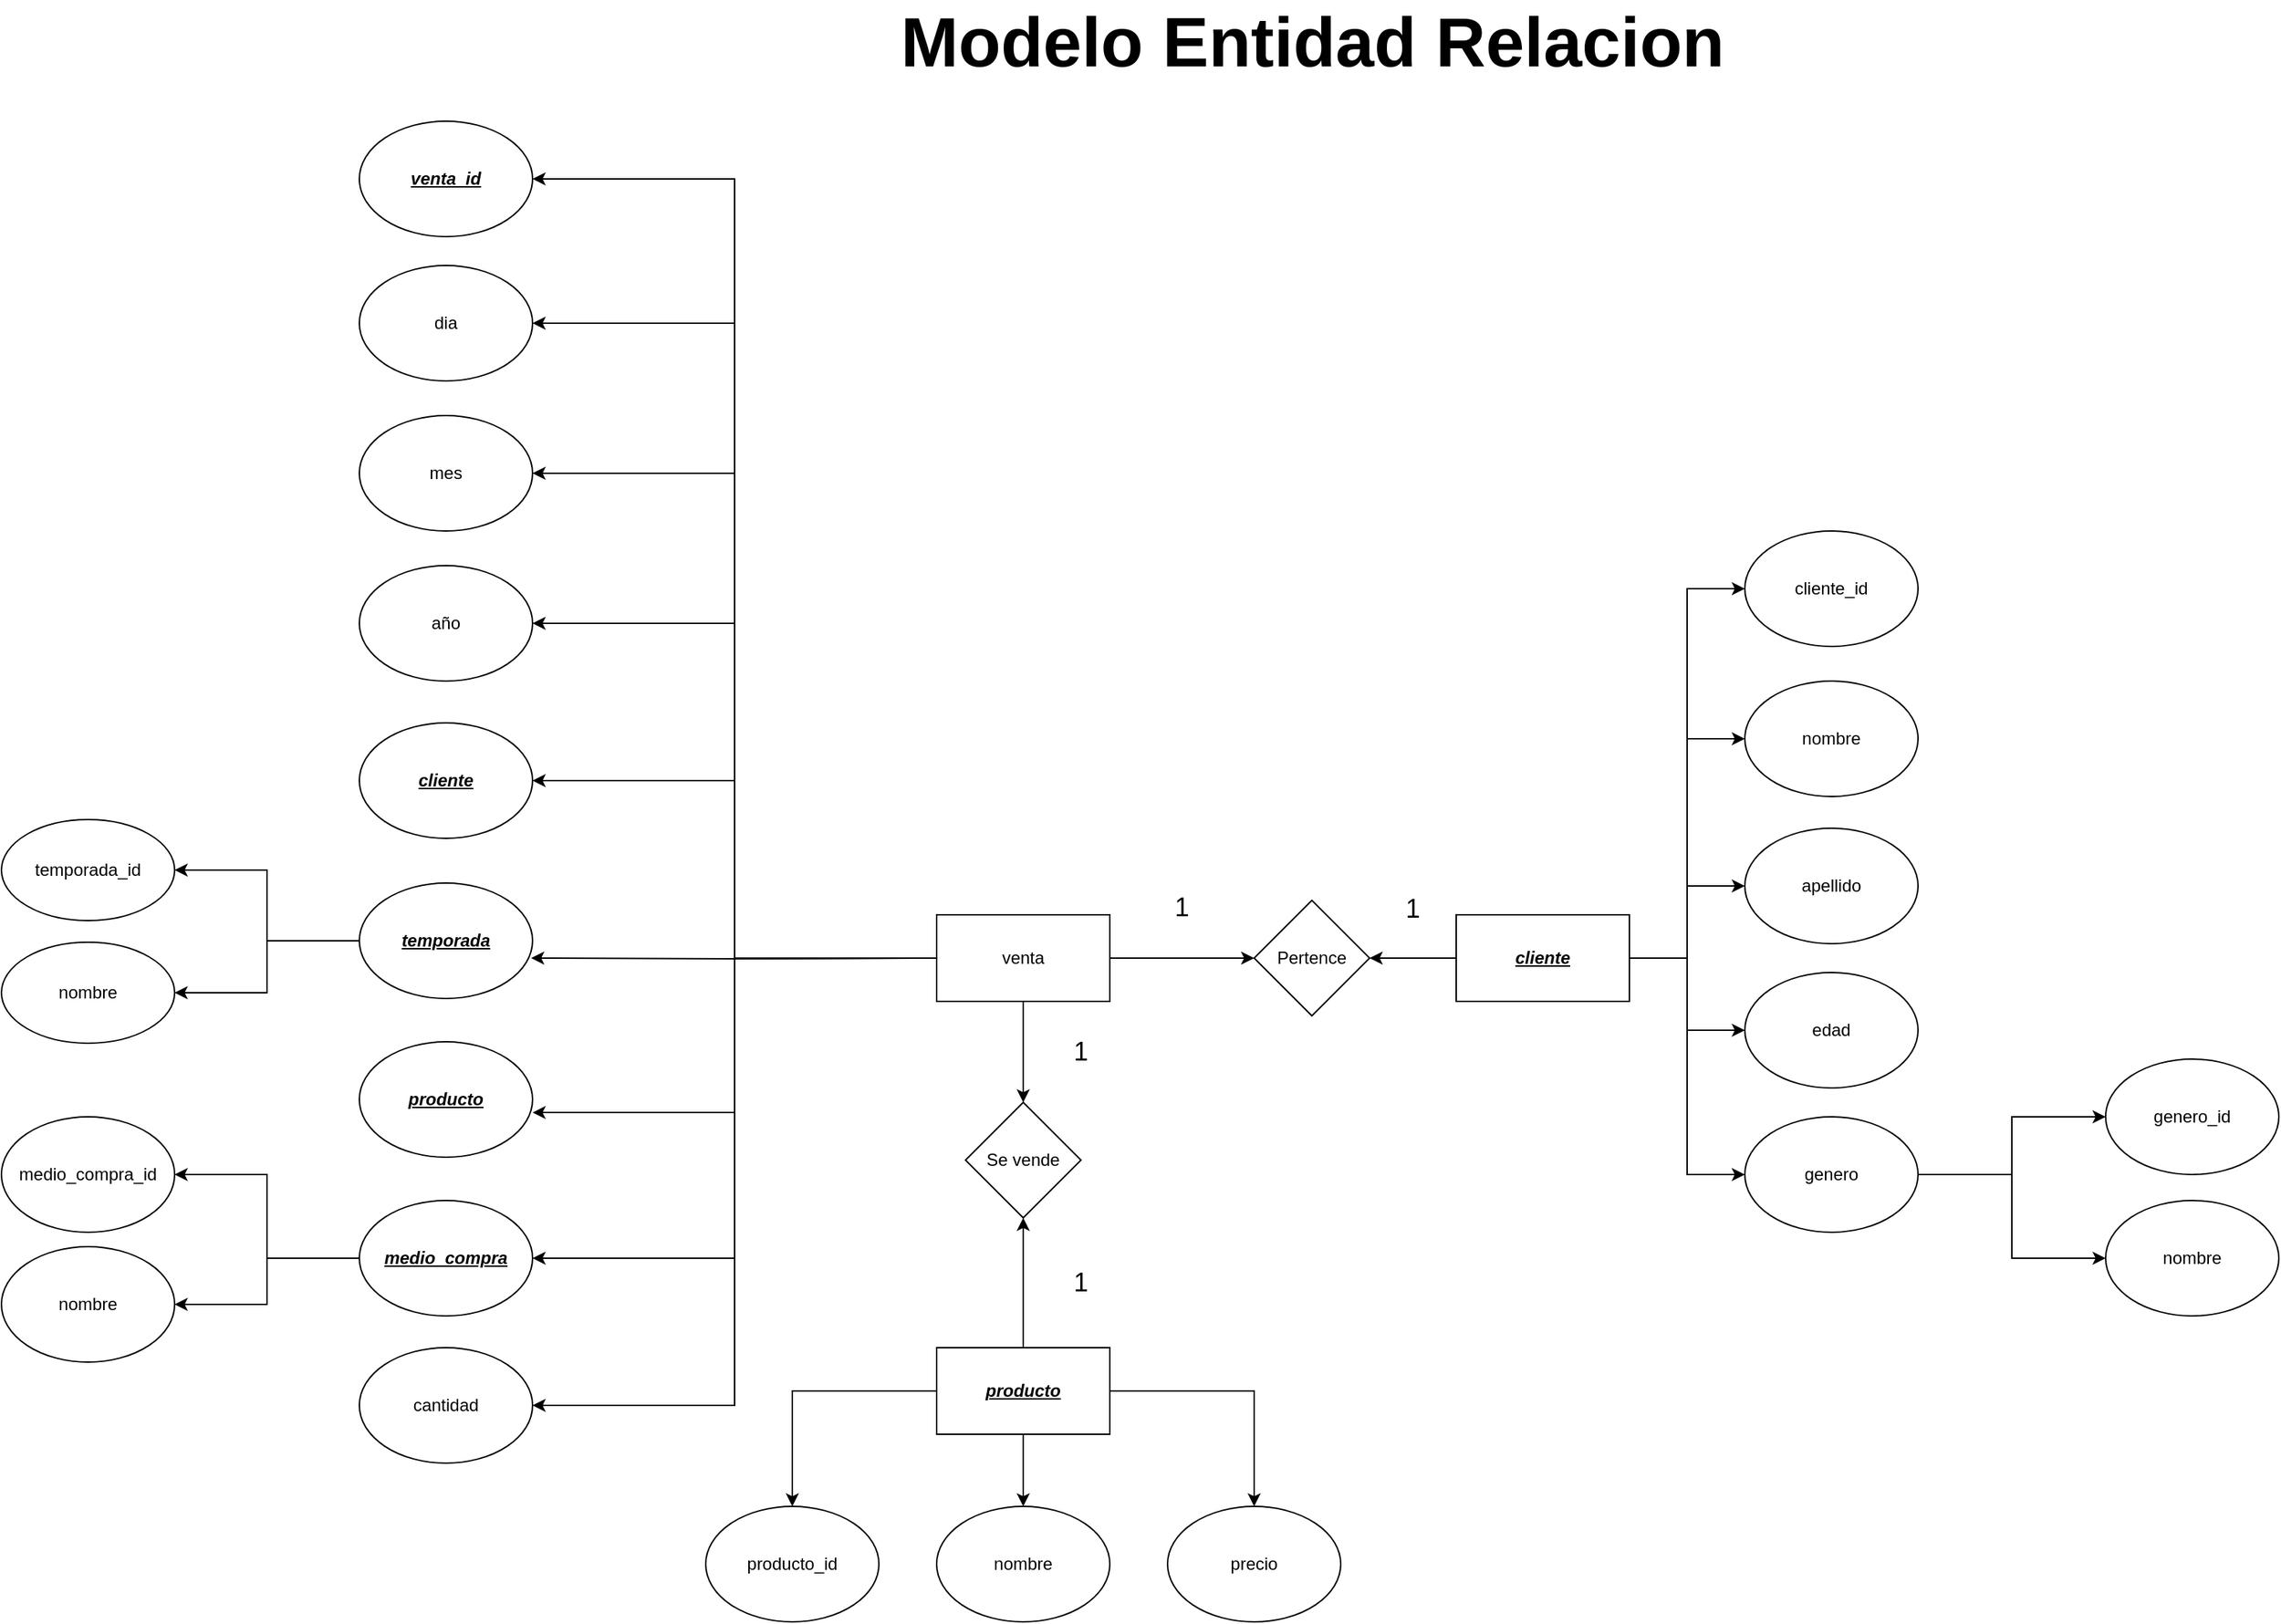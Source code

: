 <mxfile version="21.0.1" type="device"><diagram name="Página-1" id="4B7jsegDkQoIAptQhuto"><mxGraphModel dx="2620" dy="2154" grid="1" gridSize="10" guides="1" tooltips="1" connect="1" arrows="1" fold="1" page="1" pageScale="1" pageWidth="827" pageHeight="1169" math="0" shadow="0"><root><mxCell id="0"/><mxCell id="1" parent="0"/><mxCell id="s1L3bwV6UVv4ZAlvz7tV-20" value="" style="edgeStyle=orthogonalEdgeStyle;rounded=0;orthogonalLoop=1;jettySize=auto;html=1;entryX=1;entryY=0.5;entryDx=0;entryDy=0;" edge="1" parent="1" target="s1L3bwV6UVv4ZAlvz7tV-21"><mxGeometry relative="1" as="geometry"><mxPoint x="440" y="420" as="sourcePoint"/><mxPoint x="230" y="420" as="targetPoint"/></mxGeometry></mxCell><mxCell id="s1L3bwV6UVv4ZAlvz7tV-28" value="" style="edgeStyle=orthogonalEdgeStyle;rounded=0;orthogonalLoop=1;jettySize=auto;html=1;entryX=0.992;entryY=0.65;entryDx=0;entryDy=0;entryPerimeter=0;" edge="1" parent="1" target="s1L3bwV6UVv4ZAlvz7tV-23"><mxGeometry relative="1" as="geometry"><mxPoint x="440" y="420" as="sourcePoint"/><mxPoint x="250" y="490" as="targetPoint"/></mxGeometry></mxCell><mxCell id="s1L3bwV6UVv4ZAlvz7tV-21" value="año" style="ellipse;whiteSpace=wrap;html=1;" vertex="1" parent="1"><mxGeometry x="40" y="148" width="120" height="80" as="geometry"/></mxCell><mxCell id="s1L3bwV6UVv4ZAlvz7tV-84" style="edgeStyle=orthogonalEdgeStyle;rounded=0;orthogonalLoop=1;jettySize=auto;html=1;" edge="1" parent="1" source="s1L3bwV6UVv4ZAlvz7tV-23" target="s1L3bwV6UVv4ZAlvz7tV-81"><mxGeometry relative="1" as="geometry"/></mxCell><mxCell id="s1L3bwV6UVv4ZAlvz7tV-85" style="edgeStyle=orthogonalEdgeStyle;rounded=0;orthogonalLoop=1;jettySize=auto;html=1;entryX=1;entryY=0.5;entryDx=0;entryDy=0;" edge="1" parent="1" source="s1L3bwV6UVv4ZAlvz7tV-23" target="s1L3bwV6UVv4ZAlvz7tV-77"><mxGeometry relative="1" as="geometry"/></mxCell><mxCell id="s1L3bwV6UVv4ZAlvz7tV-23" value="&lt;b&gt;&lt;u&gt;&lt;i&gt;temporada&lt;/i&gt;&lt;/u&gt;&lt;/b&gt;" style="ellipse;whiteSpace=wrap;html=1;" vertex="1" parent="1"><mxGeometry x="40" y="368" width="120" height="80" as="geometry"/></mxCell><mxCell id="s1L3bwV6UVv4ZAlvz7tV-24" value="&lt;u&gt;&lt;b&gt;&lt;i&gt;producto&lt;/i&gt;&lt;/b&gt;&lt;/u&gt;" style="ellipse;whiteSpace=wrap;html=1;" vertex="1" parent="1"><mxGeometry x="40" y="478" width="120" height="80" as="geometry"/></mxCell><mxCell id="s1L3bwV6UVv4ZAlvz7tV-87" value="" style="edgeStyle=orthogonalEdgeStyle;rounded=0;orthogonalLoop=1;jettySize=auto;html=1;" edge="1" parent="1" source="s1L3bwV6UVv4ZAlvz7tV-25" target="s1L3bwV6UVv4ZAlvz7tV-86"><mxGeometry relative="1" as="geometry"/></mxCell><mxCell id="s1L3bwV6UVv4ZAlvz7tV-89" style="edgeStyle=orthogonalEdgeStyle;rounded=0;orthogonalLoop=1;jettySize=auto;html=1;entryX=1;entryY=0.5;entryDx=0;entryDy=0;" edge="1" parent="1" source="s1L3bwV6UVv4ZAlvz7tV-25" target="s1L3bwV6UVv4ZAlvz7tV-88"><mxGeometry relative="1" as="geometry"/></mxCell><mxCell id="s1L3bwV6UVv4ZAlvz7tV-25" value="&lt;b&gt;&lt;u&gt;&lt;i&gt;medio_compra&lt;/i&gt;&lt;/u&gt;&lt;/b&gt;" style="ellipse;whiteSpace=wrap;html=1;" vertex="1" parent="1"><mxGeometry x="40" y="588" width="120" height="80" as="geometry"/></mxCell><mxCell id="s1L3bwV6UVv4ZAlvz7tV-30" value="&lt;u&gt;&lt;b&gt;&lt;i&gt;cliente&lt;/i&gt;&lt;/b&gt;&lt;/u&gt;" style="ellipse;whiteSpace=wrap;html=1;" vertex="1" parent="1"><mxGeometry x="40" y="257" width="120" height="80" as="geometry"/></mxCell><mxCell id="s1L3bwV6UVv4ZAlvz7tV-38" style="edgeStyle=orthogonalEdgeStyle;rounded=0;orthogonalLoop=1;jettySize=auto;html=1;entryX=1;entryY=0.613;entryDx=0;entryDy=0;entryPerimeter=0;" edge="1" parent="1" source="s1L3bwV6UVv4ZAlvz7tV-37" target="s1L3bwV6UVv4ZAlvz7tV-24"><mxGeometry relative="1" as="geometry"/></mxCell><mxCell id="s1L3bwV6UVv4ZAlvz7tV-39" style="edgeStyle=orthogonalEdgeStyle;rounded=0;orthogonalLoop=1;jettySize=auto;html=1;entryX=1;entryY=0.5;entryDx=0;entryDy=0;" edge="1" parent="1" source="s1L3bwV6UVv4ZAlvz7tV-37" target="s1L3bwV6UVv4ZAlvz7tV-30"><mxGeometry relative="1" as="geometry"/></mxCell><mxCell id="s1L3bwV6UVv4ZAlvz7tV-40" style="edgeStyle=orthogonalEdgeStyle;rounded=0;orthogonalLoop=1;jettySize=auto;html=1;entryX=1;entryY=0.5;entryDx=0;entryDy=0;" edge="1" parent="1" source="s1L3bwV6UVv4ZAlvz7tV-37" target="s1L3bwV6UVv4ZAlvz7tV-25"><mxGeometry relative="1" as="geometry"/></mxCell><mxCell id="s1L3bwV6UVv4ZAlvz7tV-42" value="" style="edgeStyle=orthogonalEdgeStyle;rounded=0;orthogonalLoop=1;jettySize=auto;html=1;" edge="1" parent="1" source="s1L3bwV6UVv4ZAlvz7tV-37" target="s1L3bwV6UVv4ZAlvz7tV-41"><mxGeometry relative="1" as="geometry"/></mxCell><mxCell id="s1L3bwV6UVv4ZAlvz7tV-46" value="" style="edgeStyle=orthogonalEdgeStyle;rounded=0;orthogonalLoop=1;jettySize=auto;html=1;" edge="1" parent="1" source="s1L3bwV6UVv4ZAlvz7tV-37" target="s1L3bwV6UVv4ZAlvz7tV-45"><mxGeometry relative="1" as="geometry"/></mxCell><mxCell id="s1L3bwV6UVv4ZAlvz7tV-69" style="edgeStyle=orthogonalEdgeStyle;rounded=0;orthogonalLoop=1;jettySize=auto;html=1;entryX=1;entryY=0.5;entryDx=0;entryDy=0;" edge="1" parent="1" source="s1L3bwV6UVv4ZAlvz7tV-37" target="s1L3bwV6UVv4ZAlvz7tV-68"><mxGeometry relative="1" as="geometry"/></mxCell><mxCell id="s1L3bwV6UVv4ZAlvz7tV-71" style="edgeStyle=orthogonalEdgeStyle;rounded=0;orthogonalLoop=1;jettySize=auto;html=1;entryX=1;entryY=0.5;entryDx=0;entryDy=0;" edge="1" parent="1" source="s1L3bwV6UVv4ZAlvz7tV-37" target="s1L3bwV6UVv4ZAlvz7tV-70"><mxGeometry relative="1" as="geometry"/></mxCell><mxCell id="s1L3bwV6UVv4ZAlvz7tV-99" style="edgeStyle=orthogonalEdgeStyle;rounded=0;orthogonalLoop=1;jettySize=auto;html=1;entryX=1;entryY=0.5;entryDx=0;entryDy=0;" edge="1" parent="1" source="s1L3bwV6UVv4ZAlvz7tV-37" target="s1L3bwV6UVv4ZAlvz7tV-97"><mxGeometry relative="1" as="geometry"/></mxCell><mxCell id="s1L3bwV6UVv4ZAlvz7tV-100" style="edgeStyle=orthogonalEdgeStyle;rounded=0;orthogonalLoop=1;jettySize=auto;html=1;entryX=1;entryY=0.5;entryDx=0;entryDy=0;" edge="1" parent="1" source="s1L3bwV6UVv4ZAlvz7tV-37" target="s1L3bwV6UVv4ZAlvz7tV-98"><mxGeometry relative="1" as="geometry"/></mxCell><mxCell id="s1L3bwV6UVv4ZAlvz7tV-37" value="venta" style="rounded=0;whiteSpace=wrap;html=1;" vertex="1" parent="1"><mxGeometry x="440" y="390" width="120" height="60" as="geometry"/></mxCell><mxCell id="s1L3bwV6UVv4ZAlvz7tV-41" value="Pertence" style="rhombus;whiteSpace=wrap;html=1;rounded=0;" vertex="1" parent="1"><mxGeometry x="660" y="380" width="80" height="80" as="geometry"/></mxCell><mxCell id="s1L3bwV6UVv4ZAlvz7tV-60" style="edgeStyle=orthogonalEdgeStyle;rounded=0;orthogonalLoop=1;jettySize=auto;html=1;entryX=0;entryY=0.5;entryDx=0;entryDy=0;" edge="1" parent="1" source="s1L3bwV6UVv4ZAlvz7tV-43" target="s1L3bwV6UVv4ZAlvz7tV-56"><mxGeometry relative="1" as="geometry"/></mxCell><mxCell id="s1L3bwV6UVv4ZAlvz7tV-61" style="edgeStyle=orthogonalEdgeStyle;rounded=0;orthogonalLoop=1;jettySize=auto;html=1;" edge="1" parent="1" source="s1L3bwV6UVv4ZAlvz7tV-43" target="s1L3bwV6UVv4ZAlvz7tV-57"><mxGeometry relative="1" as="geometry"/></mxCell><mxCell id="s1L3bwV6UVv4ZAlvz7tV-62" style="edgeStyle=orthogonalEdgeStyle;rounded=0;orthogonalLoop=1;jettySize=auto;html=1;" edge="1" parent="1" source="s1L3bwV6UVv4ZAlvz7tV-43" target="s1L3bwV6UVv4ZAlvz7tV-58"><mxGeometry relative="1" as="geometry"/></mxCell><mxCell id="s1L3bwV6UVv4ZAlvz7tV-63" style="edgeStyle=orthogonalEdgeStyle;rounded=0;orthogonalLoop=1;jettySize=auto;html=1;entryX=0;entryY=0.5;entryDx=0;entryDy=0;" edge="1" parent="1" source="s1L3bwV6UVv4ZAlvz7tV-43" target="s1L3bwV6UVv4ZAlvz7tV-59"><mxGeometry relative="1" as="geometry"/></mxCell><mxCell id="s1L3bwV6UVv4ZAlvz7tV-76" style="edgeStyle=orthogonalEdgeStyle;rounded=0;orthogonalLoop=1;jettySize=auto;html=1;entryX=0;entryY=0.5;entryDx=0;entryDy=0;" edge="1" parent="1" source="s1L3bwV6UVv4ZAlvz7tV-43" target="s1L3bwV6UVv4ZAlvz7tV-75"><mxGeometry relative="1" as="geometry"/></mxCell><mxCell id="s1L3bwV6UVv4ZAlvz7tV-91" style="edgeStyle=orthogonalEdgeStyle;rounded=0;orthogonalLoop=1;jettySize=auto;html=1;entryX=1;entryY=0.5;entryDx=0;entryDy=0;" edge="1" parent="1" source="s1L3bwV6UVv4ZAlvz7tV-43" target="s1L3bwV6UVv4ZAlvz7tV-41"><mxGeometry relative="1" as="geometry"/></mxCell><mxCell id="s1L3bwV6UVv4ZAlvz7tV-43" value="&lt;u&gt;&lt;i&gt;&lt;b&gt;cliente&lt;/b&gt;&lt;/i&gt;&lt;/u&gt;" style="whiteSpace=wrap;html=1;rounded=0;" vertex="1" parent="1"><mxGeometry x="800" y="390" width="120" height="60" as="geometry"/></mxCell><mxCell id="s1L3bwV6UVv4ZAlvz7tV-45" value="Se vende" style="rhombus;whiteSpace=wrap;html=1;rounded=0;" vertex="1" parent="1"><mxGeometry x="460" y="520" width="80" height="80" as="geometry"/></mxCell><mxCell id="s1L3bwV6UVv4ZAlvz7tV-52" style="edgeStyle=orthogonalEdgeStyle;rounded=0;orthogonalLoop=1;jettySize=auto;html=1;" edge="1" parent="1" source="s1L3bwV6UVv4ZAlvz7tV-47" target="s1L3bwV6UVv4ZAlvz7tV-49"><mxGeometry relative="1" as="geometry"/></mxCell><mxCell id="s1L3bwV6UVv4ZAlvz7tV-53" style="edgeStyle=orthogonalEdgeStyle;rounded=0;orthogonalLoop=1;jettySize=auto;html=1;entryX=0.5;entryY=0;entryDx=0;entryDy=0;" edge="1" parent="1" source="s1L3bwV6UVv4ZAlvz7tV-47" target="s1L3bwV6UVv4ZAlvz7tV-50"><mxGeometry relative="1" as="geometry"/></mxCell><mxCell id="s1L3bwV6UVv4ZAlvz7tV-54" style="edgeStyle=orthogonalEdgeStyle;rounded=0;orthogonalLoop=1;jettySize=auto;html=1;" edge="1" parent="1" source="s1L3bwV6UVv4ZAlvz7tV-47" target="s1L3bwV6UVv4ZAlvz7tV-51"><mxGeometry relative="1" as="geometry"/></mxCell><mxCell id="s1L3bwV6UVv4ZAlvz7tV-95" style="edgeStyle=orthogonalEdgeStyle;rounded=0;orthogonalLoop=1;jettySize=auto;html=1;entryX=0.5;entryY=1;entryDx=0;entryDy=0;" edge="1" parent="1" source="s1L3bwV6UVv4ZAlvz7tV-47" target="s1L3bwV6UVv4ZAlvz7tV-45"><mxGeometry relative="1" as="geometry"/></mxCell><mxCell id="s1L3bwV6UVv4ZAlvz7tV-47" value="&lt;u&gt;&lt;i&gt;&lt;b&gt;producto&lt;/b&gt;&lt;/i&gt;&lt;/u&gt;" style="whiteSpace=wrap;html=1;rounded=0;" vertex="1" parent="1"><mxGeometry x="440" y="690" width="120" height="60" as="geometry"/></mxCell><mxCell id="s1L3bwV6UVv4ZAlvz7tV-49" value="producto_id" style="ellipse;whiteSpace=wrap;html=1;" vertex="1" parent="1"><mxGeometry x="280" y="800" width="120" height="80" as="geometry"/></mxCell><mxCell id="s1L3bwV6UVv4ZAlvz7tV-50" value="nombre" style="ellipse;whiteSpace=wrap;html=1;" vertex="1" parent="1"><mxGeometry x="440" y="800" width="120" height="80" as="geometry"/></mxCell><mxCell id="s1L3bwV6UVv4ZAlvz7tV-51" value="precio" style="ellipse;whiteSpace=wrap;html=1;" vertex="1" parent="1"><mxGeometry x="600" y="800" width="120" height="80" as="geometry"/></mxCell><mxCell id="s1L3bwV6UVv4ZAlvz7tV-56" value="nombre" style="ellipse;whiteSpace=wrap;html=1;" vertex="1" parent="1"><mxGeometry x="1000" y="228" width="120" height="80" as="geometry"/></mxCell><mxCell id="s1L3bwV6UVv4ZAlvz7tV-57" value="apellido" style="ellipse;whiteSpace=wrap;html=1;" vertex="1" parent="1"><mxGeometry x="1000" y="330" width="120" height="80" as="geometry"/></mxCell><mxCell id="s1L3bwV6UVv4ZAlvz7tV-58" value="edad" style="ellipse;whiteSpace=wrap;html=1;" vertex="1" parent="1"><mxGeometry x="1000" y="430" width="120" height="80" as="geometry"/></mxCell><mxCell id="s1L3bwV6UVv4ZAlvz7tV-65" value="" style="edgeStyle=orthogonalEdgeStyle;rounded=0;orthogonalLoop=1;jettySize=auto;html=1;" edge="1" parent="1" source="s1L3bwV6UVv4ZAlvz7tV-59" target="s1L3bwV6UVv4ZAlvz7tV-64"><mxGeometry relative="1" as="geometry"/></mxCell><mxCell id="s1L3bwV6UVv4ZAlvz7tV-67" value="" style="edgeStyle=orthogonalEdgeStyle;rounded=0;orthogonalLoop=1;jettySize=auto;html=1;" edge="1" parent="1" source="s1L3bwV6UVv4ZAlvz7tV-59" target="s1L3bwV6UVv4ZAlvz7tV-66"><mxGeometry relative="1" as="geometry"/></mxCell><mxCell id="s1L3bwV6UVv4ZAlvz7tV-59" value="genero" style="ellipse;whiteSpace=wrap;html=1;" vertex="1" parent="1"><mxGeometry x="1000" y="530" width="120" height="80" as="geometry"/></mxCell><mxCell id="s1L3bwV6UVv4ZAlvz7tV-64" value="genero_id" style="ellipse;whiteSpace=wrap;html=1;" vertex="1" parent="1"><mxGeometry x="1250" y="490" width="120" height="80" as="geometry"/></mxCell><mxCell id="s1L3bwV6UVv4ZAlvz7tV-66" value="nombre" style="ellipse;whiteSpace=wrap;html=1;" vertex="1" parent="1"><mxGeometry x="1250" y="588" width="120" height="80" as="geometry"/></mxCell><mxCell id="s1L3bwV6UVv4ZAlvz7tV-68" value="cantidad" style="ellipse;whiteSpace=wrap;html=1;" vertex="1" parent="1"><mxGeometry x="40" y="690" width="120" height="80" as="geometry"/></mxCell><mxCell id="s1L3bwV6UVv4ZAlvz7tV-70" value="&lt;b&gt;&lt;u&gt;&lt;i&gt;venta_id&lt;/i&gt;&lt;/u&gt;&lt;/b&gt;" style="ellipse;whiteSpace=wrap;html=1;" vertex="1" parent="1"><mxGeometry x="40" y="-160" width="120" height="80" as="geometry"/></mxCell><mxCell id="s1L3bwV6UVv4ZAlvz7tV-74" value="&lt;font style=&quot;font-size: 48px;&quot;&gt;&lt;b style=&quot;&quot;&gt;Modelo Entidad Relacion&lt;/b&gt;&lt;/font&gt;" style="text;html=1;strokeColor=none;fillColor=none;align=center;verticalAlign=middle;whiteSpace=wrap;rounded=0;" vertex="1" parent="1"><mxGeometry x="347.5" y="-230" width="705" height="30" as="geometry"/></mxCell><mxCell id="s1L3bwV6UVv4ZAlvz7tV-75" value="cliente_id" style="ellipse;whiteSpace=wrap;html=1;" vertex="1" parent="1"><mxGeometry x="1000" y="124" width="120" height="80" as="geometry"/></mxCell><mxCell id="s1L3bwV6UVv4ZAlvz7tV-77" value="temporada_id" style="ellipse;whiteSpace=wrap;html=1;" vertex="1" parent="1"><mxGeometry x="-208" y="324" width="120" height="70" as="geometry"/></mxCell><mxCell id="s1L3bwV6UVv4ZAlvz7tV-81" value="nombre" style="ellipse;whiteSpace=wrap;html=1;" vertex="1" parent="1"><mxGeometry x="-208" y="409" width="120" height="70" as="geometry"/></mxCell><mxCell id="s1L3bwV6UVv4ZAlvz7tV-86" value="medio_compra_id" style="ellipse;whiteSpace=wrap;html=1;" vertex="1" parent="1"><mxGeometry x="-208" y="530" width="120" height="80" as="geometry"/></mxCell><mxCell id="s1L3bwV6UVv4ZAlvz7tV-88" value="nombre" style="ellipse;whiteSpace=wrap;html=1;" vertex="1" parent="1"><mxGeometry x="-208" y="620" width="120" height="80" as="geometry"/></mxCell><mxCell id="s1L3bwV6UVv4ZAlvz7tV-92" value="&lt;font style=&quot;font-size: 18px;&quot;&gt;1&lt;/font&gt;" style="text;html=1;strokeColor=none;fillColor=none;align=center;verticalAlign=middle;whiteSpace=wrap;rounded=0;" vertex="1" parent="1"><mxGeometry x="580" y="370" width="60" height="30" as="geometry"/></mxCell><mxCell id="s1L3bwV6UVv4ZAlvz7tV-93" value="&lt;font style=&quot;font-size: 18px;&quot;&gt;1&lt;/font&gt;" style="text;html=1;strokeColor=none;fillColor=none;align=center;verticalAlign=middle;whiteSpace=wrap;rounded=0;" vertex="1" parent="1"><mxGeometry x="740" y="371" width="60" height="30" as="geometry"/></mxCell><mxCell id="s1L3bwV6UVv4ZAlvz7tV-94" value="&lt;font style=&quot;font-size: 18px;&quot;&gt;1&lt;/font&gt;" style="text;html=1;strokeColor=none;fillColor=none;align=center;verticalAlign=middle;whiteSpace=wrap;rounded=0;" vertex="1" parent="1"><mxGeometry x="510" y="470" width="60" height="30" as="geometry"/></mxCell><mxCell id="s1L3bwV6UVv4ZAlvz7tV-96" value="&lt;font style=&quot;font-size: 18px;&quot;&gt;1&lt;/font&gt;" style="text;html=1;strokeColor=none;fillColor=none;align=center;verticalAlign=middle;whiteSpace=wrap;rounded=0;" vertex="1" parent="1"><mxGeometry x="510" y="630" width="60" height="30" as="geometry"/></mxCell><mxCell id="s1L3bwV6UVv4ZAlvz7tV-97" value="mes" style="ellipse;whiteSpace=wrap;html=1;" vertex="1" parent="1"><mxGeometry x="40" y="44" width="120" height="80" as="geometry"/></mxCell><mxCell id="s1L3bwV6UVv4ZAlvz7tV-98" value="dia" style="ellipse;whiteSpace=wrap;html=1;" vertex="1" parent="1"><mxGeometry x="40" y="-60" width="120" height="80" as="geometry"/></mxCell></root></mxGraphModel></diagram></mxfile>